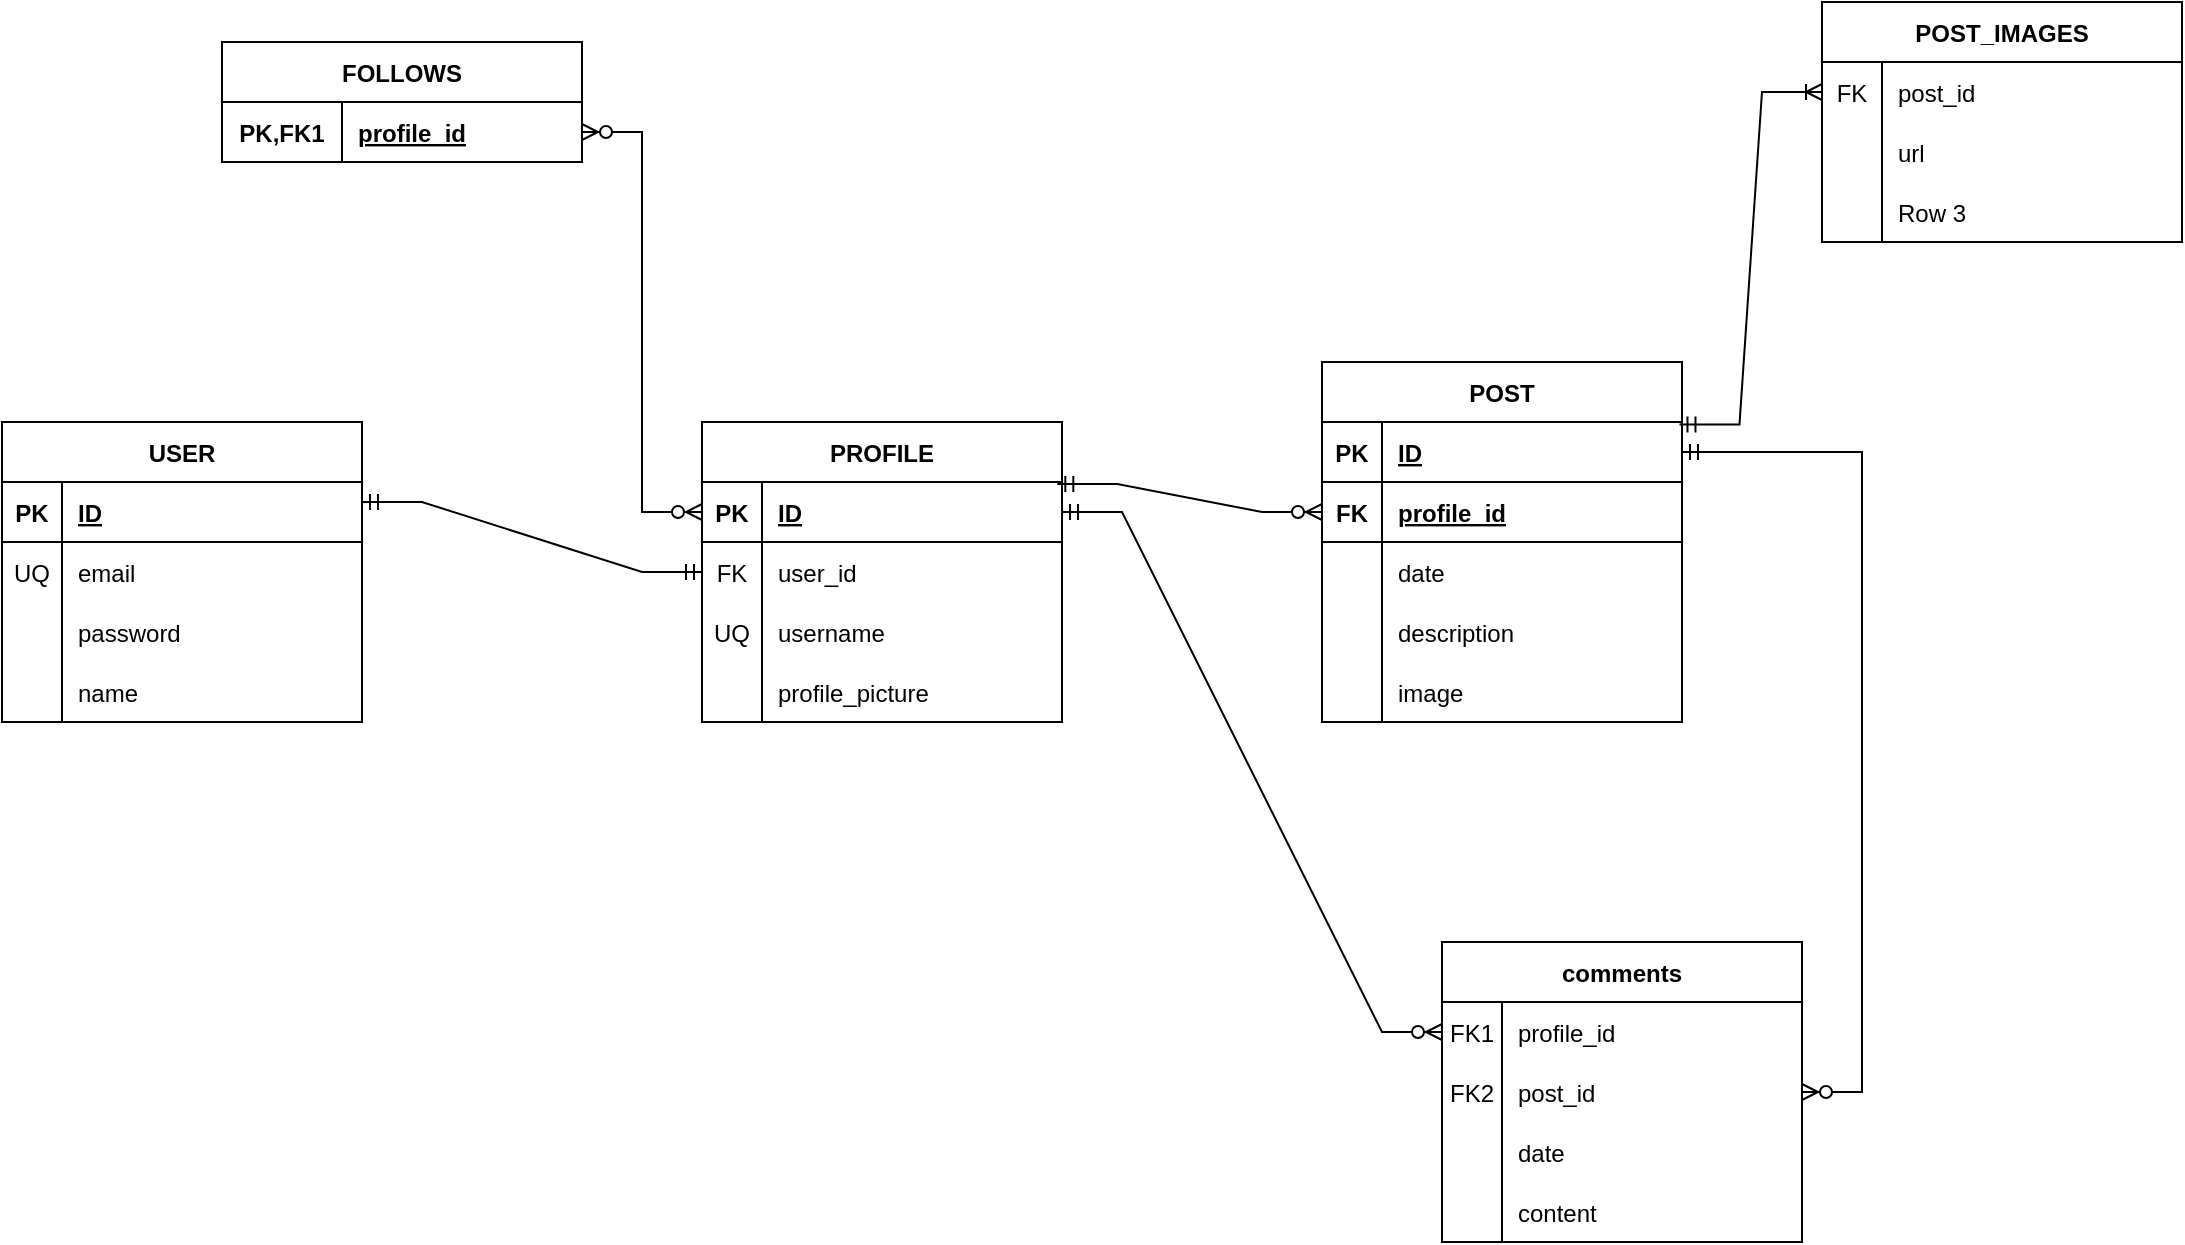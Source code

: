 <mxfile version="20.8.20"><diagram name="Página-1" id="7TtQxZNUrzu4eRuC_tZO"><mxGraphModel dx="1108" dy="1722" grid="1" gridSize="10" guides="1" tooltips="1" connect="1" arrows="1" fold="1" page="1" pageScale="1" pageWidth="827" pageHeight="1169" math="0" shadow="0"><root><mxCell id="0"/><mxCell id="1" parent="0"/><mxCell id="5xZ1aDWS8Q1U3aLEn_Sp-1" value="USER" style="shape=table;startSize=30;container=1;collapsible=1;childLayout=tableLayout;fixedRows=1;rowLines=0;fontStyle=1;align=center;resizeLast=1;" vertex="1" parent="1"><mxGeometry x="30" y="50" width="180" height="150" as="geometry"/></mxCell><mxCell id="5xZ1aDWS8Q1U3aLEn_Sp-2" value="" style="shape=tableRow;horizontal=0;startSize=0;swimlaneHead=0;swimlaneBody=0;fillColor=none;collapsible=0;dropTarget=0;points=[[0,0.5],[1,0.5]];portConstraint=eastwest;top=0;left=0;right=0;bottom=1;" vertex="1" parent="5xZ1aDWS8Q1U3aLEn_Sp-1"><mxGeometry y="30" width="180" height="30" as="geometry"/></mxCell><mxCell id="5xZ1aDWS8Q1U3aLEn_Sp-3" value="PK" style="shape=partialRectangle;connectable=0;fillColor=none;top=0;left=0;bottom=0;right=0;fontStyle=1;overflow=hidden;" vertex="1" parent="5xZ1aDWS8Q1U3aLEn_Sp-2"><mxGeometry width="30" height="30" as="geometry"><mxRectangle width="30" height="30" as="alternateBounds"/></mxGeometry></mxCell><mxCell id="5xZ1aDWS8Q1U3aLEn_Sp-4" value="ID" style="shape=partialRectangle;connectable=0;fillColor=none;top=0;left=0;bottom=0;right=0;align=left;spacingLeft=6;fontStyle=5;overflow=hidden;" vertex="1" parent="5xZ1aDWS8Q1U3aLEn_Sp-2"><mxGeometry x="30" width="150" height="30" as="geometry"><mxRectangle width="150" height="30" as="alternateBounds"/></mxGeometry></mxCell><mxCell id="5xZ1aDWS8Q1U3aLEn_Sp-5" value="" style="shape=tableRow;horizontal=0;startSize=0;swimlaneHead=0;swimlaneBody=0;fillColor=none;collapsible=0;dropTarget=0;points=[[0,0.5],[1,0.5]];portConstraint=eastwest;top=0;left=0;right=0;bottom=0;" vertex="1" parent="5xZ1aDWS8Q1U3aLEn_Sp-1"><mxGeometry y="60" width="180" height="30" as="geometry"/></mxCell><mxCell id="5xZ1aDWS8Q1U3aLEn_Sp-6" value="UQ" style="shape=partialRectangle;connectable=0;fillColor=none;top=0;left=0;bottom=0;right=0;editable=1;overflow=hidden;" vertex="1" parent="5xZ1aDWS8Q1U3aLEn_Sp-5"><mxGeometry width="30" height="30" as="geometry"><mxRectangle width="30" height="30" as="alternateBounds"/></mxGeometry></mxCell><mxCell id="5xZ1aDWS8Q1U3aLEn_Sp-7" value="email" style="shape=partialRectangle;connectable=0;fillColor=none;top=0;left=0;bottom=0;right=0;align=left;spacingLeft=6;overflow=hidden;" vertex="1" parent="5xZ1aDWS8Q1U3aLEn_Sp-5"><mxGeometry x="30" width="150" height="30" as="geometry"><mxRectangle width="150" height="30" as="alternateBounds"/></mxGeometry></mxCell><mxCell id="5xZ1aDWS8Q1U3aLEn_Sp-8" value="" style="shape=tableRow;horizontal=0;startSize=0;swimlaneHead=0;swimlaneBody=0;fillColor=none;collapsible=0;dropTarget=0;points=[[0,0.5],[1,0.5]];portConstraint=eastwest;top=0;left=0;right=0;bottom=0;" vertex="1" parent="5xZ1aDWS8Q1U3aLEn_Sp-1"><mxGeometry y="90" width="180" height="30" as="geometry"/></mxCell><mxCell id="5xZ1aDWS8Q1U3aLEn_Sp-9" value="" style="shape=partialRectangle;connectable=0;fillColor=none;top=0;left=0;bottom=0;right=0;editable=1;overflow=hidden;" vertex="1" parent="5xZ1aDWS8Q1U3aLEn_Sp-8"><mxGeometry width="30" height="30" as="geometry"><mxRectangle width="30" height="30" as="alternateBounds"/></mxGeometry></mxCell><mxCell id="5xZ1aDWS8Q1U3aLEn_Sp-10" value="password" style="shape=partialRectangle;connectable=0;fillColor=none;top=0;left=0;bottom=0;right=0;align=left;spacingLeft=6;overflow=hidden;" vertex="1" parent="5xZ1aDWS8Q1U3aLEn_Sp-8"><mxGeometry x="30" width="150" height="30" as="geometry"><mxRectangle width="150" height="30" as="alternateBounds"/></mxGeometry></mxCell><mxCell id="5xZ1aDWS8Q1U3aLEn_Sp-11" value="" style="shape=tableRow;horizontal=0;startSize=0;swimlaneHead=0;swimlaneBody=0;fillColor=none;collapsible=0;dropTarget=0;points=[[0,0.5],[1,0.5]];portConstraint=eastwest;top=0;left=0;right=0;bottom=0;" vertex="1" parent="5xZ1aDWS8Q1U3aLEn_Sp-1"><mxGeometry y="120" width="180" height="30" as="geometry"/></mxCell><mxCell id="5xZ1aDWS8Q1U3aLEn_Sp-12" value="" style="shape=partialRectangle;connectable=0;fillColor=none;top=0;left=0;bottom=0;right=0;editable=1;overflow=hidden;" vertex="1" parent="5xZ1aDWS8Q1U3aLEn_Sp-11"><mxGeometry width="30" height="30" as="geometry"><mxRectangle width="30" height="30" as="alternateBounds"/></mxGeometry></mxCell><mxCell id="5xZ1aDWS8Q1U3aLEn_Sp-13" value="name" style="shape=partialRectangle;connectable=0;fillColor=none;top=0;left=0;bottom=0;right=0;align=left;spacingLeft=6;overflow=hidden;" vertex="1" parent="5xZ1aDWS8Q1U3aLEn_Sp-11"><mxGeometry x="30" width="150" height="30" as="geometry"><mxRectangle width="150" height="30" as="alternateBounds"/></mxGeometry></mxCell><mxCell id="5xZ1aDWS8Q1U3aLEn_Sp-14" value="PROFILE" style="shape=table;startSize=30;container=1;collapsible=1;childLayout=tableLayout;fixedRows=1;rowLines=0;fontStyle=1;align=center;resizeLast=1;" vertex="1" parent="1"><mxGeometry x="380" y="50" width="180" height="150" as="geometry"/></mxCell><mxCell id="5xZ1aDWS8Q1U3aLEn_Sp-15" value="" style="shape=tableRow;horizontal=0;startSize=0;swimlaneHead=0;swimlaneBody=0;fillColor=none;collapsible=0;dropTarget=0;points=[[0,0.5],[1,0.5]];portConstraint=eastwest;top=0;left=0;right=0;bottom=1;" vertex="1" parent="5xZ1aDWS8Q1U3aLEn_Sp-14"><mxGeometry y="30" width="180" height="30" as="geometry"/></mxCell><mxCell id="5xZ1aDWS8Q1U3aLEn_Sp-16" value="PK" style="shape=partialRectangle;connectable=0;fillColor=none;top=0;left=0;bottom=0;right=0;fontStyle=1;overflow=hidden;" vertex="1" parent="5xZ1aDWS8Q1U3aLEn_Sp-15"><mxGeometry width="30" height="30" as="geometry"><mxRectangle width="30" height="30" as="alternateBounds"/></mxGeometry></mxCell><mxCell id="5xZ1aDWS8Q1U3aLEn_Sp-17" value="ID" style="shape=partialRectangle;connectable=0;fillColor=none;top=0;left=0;bottom=0;right=0;align=left;spacingLeft=6;fontStyle=5;overflow=hidden;" vertex="1" parent="5xZ1aDWS8Q1U3aLEn_Sp-15"><mxGeometry x="30" width="150" height="30" as="geometry"><mxRectangle width="150" height="30" as="alternateBounds"/></mxGeometry></mxCell><mxCell id="5xZ1aDWS8Q1U3aLEn_Sp-24" value="" style="shape=tableRow;horizontal=0;startSize=0;swimlaneHead=0;swimlaneBody=0;fillColor=none;collapsible=0;dropTarget=0;points=[[0,0.5],[1,0.5]];portConstraint=eastwest;top=0;left=0;right=0;bottom=0;" vertex="1" parent="5xZ1aDWS8Q1U3aLEn_Sp-14"><mxGeometry y="60" width="180" height="30" as="geometry"/></mxCell><mxCell id="5xZ1aDWS8Q1U3aLEn_Sp-25" value="FK" style="shape=partialRectangle;connectable=0;fillColor=none;top=0;left=0;bottom=0;right=0;editable=1;overflow=hidden;" vertex="1" parent="5xZ1aDWS8Q1U3aLEn_Sp-24"><mxGeometry width="30" height="30" as="geometry"><mxRectangle width="30" height="30" as="alternateBounds"/></mxGeometry></mxCell><mxCell id="5xZ1aDWS8Q1U3aLEn_Sp-26" value="user_id" style="shape=partialRectangle;connectable=0;fillColor=none;top=0;left=0;bottom=0;right=0;align=left;spacingLeft=6;overflow=hidden;" vertex="1" parent="5xZ1aDWS8Q1U3aLEn_Sp-24"><mxGeometry x="30" width="150" height="30" as="geometry"><mxRectangle width="150" height="30" as="alternateBounds"/></mxGeometry></mxCell><mxCell id="5xZ1aDWS8Q1U3aLEn_Sp-18" value="" style="shape=tableRow;horizontal=0;startSize=0;swimlaneHead=0;swimlaneBody=0;fillColor=none;collapsible=0;dropTarget=0;points=[[0,0.5],[1,0.5]];portConstraint=eastwest;top=0;left=0;right=0;bottom=0;" vertex="1" parent="5xZ1aDWS8Q1U3aLEn_Sp-14"><mxGeometry y="90" width="180" height="30" as="geometry"/></mxCell><mxCell id="5xZ1aDWS8Q1U3aLEn_Sp-19" value="UQ" style="shape=partialRectangle;connectable=0;fillColor=none;top=0;left=0;bottom=0;right=0;editable=1;overflow=hidden;" vertex="1" parent="5xZ1aDWS8Q1U3aLEn_Sp-18"><mxGeometry width="30" height="30" as="geometry"><mxRectangle width="30" height="30" as="alternateBounds"/></mxGeometry></mxCell><mxCell id="5xZ1aDWS8Q1U3aLEn_Sp-20" value="username" style="shape=partialRectangle;connectable=0;fillColor=none;top=0;left=0;bottom=0;right=0;align=left;spacingLeft=6;overflow=hidden;" vertex="1" parent="5xZ1aDWS8Q1U3aLEn_Sp-18"><mxGeometry x="30" width="150" height="30" as="geometry"><mxRectangle width="150" height="30" as="alternateBounds"/></mxGeometry></mxCell><mxCell id="5xZ1aDWS8Q1U3aLEn_Sp-21" value="" style="shape=tableRow;horizontal=0;startSize=0;swimlaneHead=0;swimlaneBody=0;fillColor=none;collapsible=0;dropTarget=0;points=[[0,0.5],[1,0.5]];portConstraint=eastwest;top=0;left=0;right=0;bottom=0;" vertex="1" parent="5xZ1aDWS8Q1U3aLEn_Sp-14"><mxGeometry y="120" width="180" height="30" as="geometry"/></mxCell><mxCell id="5xZ1aDWS8Q1U3aLEn_Sp-22" value="" style="shape=partialRectangle;connectable=0;fillColor=none;top=0;left=0;bottom=0;right=0;editable=1;overflow=hidden;" vertex="1" parent="5xZ1aDWS8Q1U3aLEn_Sp-21"><mxGeometry width="30" height="30" as="geometry"><mxRectangle width="30" height="30" as="alternateBounds"/></mxGeometry></mxCell><mxCell id="5xZ1aDWS8Q1U3aLEn_Sp-23" value="profile_picture" style="shape=partialRectangle;connectable=0;fillColor=none;top=0;left=0;bottom=0;right=0;align=left;spacingLeft=6;overflow=hidden;" vertex="1" parent="5xZ1aDWS8Q1U3aLEn_Sp-21"><mxGeometry x="30" width="150" height="30" as="geometry"><mxRectangle width="150" height="30" as="alternateBounds"/></mxGeometry></mxCell><mxCell id="5xZ1aDWS8Q1U3aLEn_Sp-27" value="POST" style="shape=table;startSize=30;container=1;collapsible=1;childLayout=tableLayout;fixedRows=1;rowLines=0;fontStyle=1;align=center;resizeLast=1;" vertex="1" parent="1"><mxGeometry x="690" y="20" width="180" height="180" as="geometry"/></mxCell><mxCell id="5xZ1aDWS8Q1U3aLEn_Sp-28" value="" style="shape=tableRow;horizontal=0;startSize=0;swimlaneHead=0;swimlaneBody=0;fillColor=none;collapsible=0;dropTarget=0;points=[[0,0.5],[1,0.5]];portConstraint=eastwest;top=0;left=0;right=0;bottom=1;" vertex="1" parent="5xZ1aDWS8Q1U3aLEn_Sp-27"><mxGeometry y="30" width="180" height="30" as="geometry"/></mxCell><mxCell id="5xZ1aDWS8Q1U3aLEn_Sp-29" value="PK" style="shape=partialRectangle;connectable=0;fillColor=none;top=0;left=0;bottom=0;right=0;fontStyle=1;overflow=hidden;" vertex="1" parent="5xZ1aDWS8Q1U3aLEn_Sp-28"><mxGeometry width="30" height="30" as="geometry"><mxRectangle width="30" height="30" as="alternateBounds"/></mxGeometry></mxCell><mxCell id="5xZ1aDWS8Q1U3aLEn_Sp-30" value="ID" style="shape=partialRectangle;connectable=0;fillColor=none;top=0;left=0;bottom=0;right=0;align=left;spacingLeft=6;fontStyle=5;overflow=hidden;" vertex="1" parent="5xZ1aDWS8Q1U3aLEn_Sp-28"><mxGeometry x="30" width="150" height="30" as="geometry"><mxRectangle width="150" height="30" as="alternateBounds"/></mxGeometry></mxCell><mxCell id="5xZ1aDWS8Q1U3aLEn_Sp-41" style="shape=tableRow;horizontal=0;startSize=0;swimlaneHead=0;swimlaneBody=0;fillColor=none;collapsible=0;dropTarget=0;points=[[0,0.5],[1,0.5]];portConstraint=eastwest;top=0;left=0;right=0;bottom=1;" vertex="1" parent="5xZ1aDWS8Q1U3aLEn_Sp-27"><mxGeometry y="60" width="180" height="30" as="geometry"/></mxCell><mxCell id="5xZ1aDWS8Q1U3aLEn_Sp-42" value="FK" style="shape=partialRectangle;connectable=0;fillColor=none;top=0;left=0;bottom=0;right=0;fontStyle=1;overflow=hidden;" vertex="1" parent="5xZ1aDWS8Q1U3aLEn_Sp-41"><mxGeometry width="30" height="30" as="geometry"><mxRectangle width="30" height="30" as="alternateBounds"/></mxGeometry></mxCell><mxCell id="5xZ1aDWS8Q1U3aLEn_Sp-43" value="profile_id" style="shape=partialRectangle;connectable=0;fillColor=none;top=0;left=0;bottom=0;right=0;align=left;spacingLeft=6;fontStyle=5;overflow=hidden;" vertex="1" parent="5xZ1aDWS8Q1U3aLEn_Sp-41"><mxGeometry x="30" width="150" height="30" as="geometry"><mxRectangle width="150" height="30" as="alternateBounds"/></mxGeometry></mxCell><mxCell id="5xZ1aDWS8Q1U3aLEn_Sp-31" value="" style="shape=tableRow;horizontal=0;startSize=0;swimlaneHead=0;swimlaneBody=0;fillColor=none;collapsible=0;dropTarget=0;points=[[0,0.5],[1,0.5]];portConstraint=eastwest;top=0;left=0;right=0;bottom=0;" vertex="1" parent="5xZ1aDWS8Q1U3aLEn_Sp-27"><mxGeometry y="90" width="180" height="30" as="geometry"/></mxCell><mxCell id="5xZ1aDWS8Q1U3aLEn_Sp-32" value="" style="shape=partialRectangle;connectable=0;fillColor=none;top=0;left=0;bottom=0;right=0;editable=1;overflow=hidden;" vertex="1" parent="5xZ1aDWS8Q1U3aLEn_Sp-31"><mxGeometry width="30" height="30" as="geometry"><mxRectangle width="30" height="30" as="alternateBounds"/></mxGeometry></mxCell><mxCell id="5xZ1aDWS8Q1U3aLEn_Sp-33" value="date" style="shape=partialRectangle;connectable=0;fillColor=none;top=0;left=0;bottom=0;right=0;align=left;spacingLeft=6;overflow=hidden;" vertex="1" parent="5xZ1aDWS8Q1U3aLEn_Sp-31"><mxGeometry x="30" width="150" height="30" as="geometry"><mxRectangle width="150" height="30" as="alternateBounds"/></mxGeometry></mxCell><mxCell id="5xZ1aDWS8Q1U3aLEn_Sp-34" value="" style="shape=tableRow;horizontal=0;startSize=0;swimlaneHead=0;swimlaneBody=0;fillColor=none;collapsible=0;dropTarget=0;points=[[0,0.5],[1,0.5]];portConstraint=eastwest;top=0;left=0;right=0;bottom=0;" vertex="1" parent="5xZ1aDWS8Q1U3aLEn_Sp-27"><mxGeometry y="120" width="180" height="30" as="geometry"/></mxCell><mxCell id="5xZ1aDWS8Q1U3aLEn_Sp-35" value="" style="shape=partialRectangle;connectable=0;fillColor=none;top=0;left=0;bottom=0;right=0;editable=1;overflow=hidden;" vertex="1" parent="5xZ1aDWS8Q1U3aLEn_Sp-34"><mxGeometry width="30" height="30" as="geometry"><mxRectangle width="30" height="30" as="alternateBounds"/></mxGeometry></mxCell><mxCell id="5xZ1aDWS8Q1U3aLEn_Sp-36" value="description" style="shape=partialRectangle;connectable=0;fillColor=none;top=0;left=0;bottom=0;right=0;align=left;spacingLeft=6;overflow=hidden;" vertex="1" parent="5xZ1aDWS8Q1U3aLEn_Sp-34"><mxGeometry x="30" width="150" height="30" as="geometry"><mxRectangle width="150" height="30" as="alternateBounds"/></mxGeometry></mxCell><mxCell id="5xZ1aDWS8Q1U3aLEn_Sp-37" value="" style="shape=tableRow;horizontal=0;startSize=0;swimlaneHead=0;swimlaneBody=0;fillColor=none;collapsible=0;dropTarget=0;points=[[0,0.5],[1,0.5]];portConstraint=eastwest;top=0;left=0;right=0;bottom=0;" vertex="1" parent="5xZ1aDWS8Q1U3aLEn_Sp-27"><mxGeometry y="150" width="180" height="30" as="geometry"/></mxCell><mxCell id="5xZ1aDWS8Q1U3aLEn_Sp-38" value="" style="shape=partialRectangle;connectable=0;fillColor=none;top=0;left=0;bottom=0;right=0;editable=1;overflow=hidden;" vertex="1" parent="5xZ1aDWS8Q1U3aLEn_Sp-37"><mxGeometry width="30" height="30" as="geometry"><mxRectangle width="30" height="30" as="alternateBounds"/></mxGeometry></mxCell><mxCell id="5xZ1aDWS8Q1U3aLEn_Sp-39" value="image" style="shape=partialRectangle;connectable=0;fillColor=none;top=0;left=0;bottom=0;right=0;align=left;spacingLeft=6;overflow=hidden;" vertex="1" parent="5xZ1aDWS8Q1U3aLEn_Sp-37"><mxGeometry x="30" width="150" height="30" as="geometry"><mxRectangle width="150" height="30" as="alternateBounds"/></mxGeometry></mxCell><mxCell id="5xZ1aDWS8Q1U3aLEn_Sp-40" value="" style="edgeStyle=entityRelationEdgeStyle;fontSize=12;html=1;endArrow=ERmandOne;startArrow=ERmandOne;rounded=0;entryX=0;entryY=0.5;entryDx=0;entryDy=0;" edge="1" parent="1" target="5xZ1aDWS8Q1U3aLEn_Sp-24"><mxGeometry width="100" height="100" relative="1" as="geometry"><mxPoint x="210" y="90" as="sourcePoint"/><mxPoint x="310" y="-10" as="targetPoint"/></mxGeometry></mxCell><mxCell id="5xZ1aDWS8Q1U3aLEn_Sp-46" value="comments" style="shape=table;startSize=30;container=1;collapsible=1;childLayout=tableLayout;fixedRows=1;rowLines=0;fontStyle=1;align=center;resizeLast=1;" vertex="1" parent="1"><mxGeometry x="750" y="310" width="180" height="150" as="geometry"/></mxCell><mxCell id="5xZ1aDWS8Q1U3aLEn_Sp-50" value="" style="shape=tableRow;horizontal=0;startSize=0;swimlaneHead=0;swimlaneBody=0;fillColor=none;collapsible=0;dropTarget=0;points=[[0,0.5],[1,0.5]];portConstraint=eastwest;top=0;left=0;right=0;bottom=0;" vertex="1" parent="5xZ1aDWS8Q1U3aLEn_Sp-46"><mxGeometry y="30" width="180" height="30" as="geometry"/></mxCell><mxCell id="5xZ1aDWS8Q1U3aLEn_Sp-51" value="FK1" style="shape=partialRectangle;connectable=0;fillColor=none;top=0;left=0;bottom=0;right=0;editable=1;overflow=hidden;" vertex="1" parent="5xZ1aDWS8Q1U3aLEn_Sp-50"><mxGeometry width="30" height="30" as="geometry"><mxRectangle width="30" height="30" as="alternateBounds"/></mxGeometry></mxCell><mxCell id="5xZ1aDWS8Q1U3aLEn_Sp-52" value="profile_id" style="shape=partialRectangle;connectable=0;fillColor=none;top=0;left=0;bottom=0;right=0;align=left;spacingLeft=6;overflow=hidden;" vertex="1" parent="5xZ1aDWS8Q1U3aLEn_Sp-50"><mxGeometry x="30" width="150" height="30" as="geometry"><mxRectangle width="150" height="30" as="alternateBounds"/></mxGeometry></mxCell><mxCell id="5xZ1aDWS8Q1U3aLEn_Sp-59" style="shape=tableRow;horizontal=0;startSize=0;swimlaneHead=0;swimlaneBody=0;fillColor=none;collapsible=0;dropTarget=0;points=[[0,0.5],[1,0.5]];portConstraint=eastwest;top=0;left=0;right=0;bottom=0;" vertex="1" parent="5xZ1aDWS8Q1U3aLEn_Sp-46"><mxGeometry y="60" width="180" height="30" as="geometry"/></mxCell><mxCell id="5xZ1aDWS8Q1U3aLEn_Sp-60" value="FK2" style="shape=partialRectangle;connectable=0;fillColor=none;top=0;left=0;bottom=0;right=0;editable=1;overflow=hidden;" vertex="1" parent="5xZ1aDWS8Q1U3aLEn_Sp-59"><mxGeometry width="30" height="30" as="geometry"><mxRectangle width="30" height="30" as="alternateBounds"/></mxGeometry></mxCell><mxCell id="5xZ1aDWS8Q1U3aLEn_Sp-61" value="post_id" style="shape=partialRectangle;connectable=0;fillColor=none;top=0;left=0;bottom=0;right=0;align=left;spacingLeft=6;overflow=hidden;" vertex="1" parent="5xZ1aDWS8Q1U3aLEn_Sp-59"><mxGeometry x="30" width="150" height="30" as="geometry"><mxRectangle width="150" height="30" as="alternateBounds"/></mxGeometry></mxCell><mxCell id="5xZ1aDWS8Q1U3aLEn_Sp-53" value="" style="shape=tableRow;horizontal=0;startSize=0;swimlaneHead=0;swimlaneBody=0;fillColor=none;collapsible=0;dropTarget=0;points=[[0,0.5],[1,0.5]];portConstraint=eastwest;top=0;left=0;right=0;bottom=0;" vertex="1" parent="5xZ1aDWS8Q1U3aLEn_Sp-46"><mxGeometry y="90" width="180" height="30" as="geometry"/></mxCell><mxCell id="5xZ1aDWS8Q1U3aLEn_Sp-54" value="" style="shape=partialRectangle;connectable=0;fillColor=none;top=0;left=0;bottom=0;right=0;editable=1;overflow=hidden;" vertex="1" parent="5xZ1aDWS8Q1U3aLEn_Sp-53"><mxGeometry width="30" height="30" as="geometry"><mxRectangle width="30" height="30" as="alternateBounds"/></mxGeometry></mxCell><mxCell id="5xZ1aDWS8Q1U3aLEn_Sp-55" value="date" style="shape=partialRectangle;connectable=0;fillColor=none;top=0;left=0;bottom=0;right=0;align=left;spacingLeft=6;overflow=hidden;" vertex="1" parent="5xZ1aDWS8Q1U3aLEn_Sp-53"><mxGeometry x="30" width="150" height="30" as="geometry"><mxRectangle width="150" height="30" as="alternateBounds"/></mxGeometry></mxCell><mxCell id="5xZ1aDWS8Q1U3aLEn_Sp-56" value="" style="shape=tableRow;horizontal=0;startSize=0;swimlaneHead=0;swimlaneBody=0;fillColor=none;collapsible=0;dropTarget=0;points=[[0,0.5],[1,0.5]];portConstraint=eastwest;top=0;left=0;right=0;bottom=0;" vertex="1" parent="5xZ1aDWS8Q1U3aLEn_Sp-46"><mxGeometry y="120" width="180" height="30" as="geometry"/></mxCell><mxCell id="5xZ1aDWS8Q1U3aLEn_Sp-57" value="" style="shape=partialRectangle;connectable=0;fillColor=none;top=0;left=0;bottom=0;right=0;editable=1;overflow=hidden;" vertex="1" parent="5xZ1aDWS8Q1U3aLEn_Sp-56"><mxGeometry width="30" height="30" as="geometry"><mxRectangle width="30" height="30" as="alternateBounds"/></mxGeometry></mxCell><mxCell id="5xZ1aDWS8Q1U3aLEn_Sp-58" value="content" style="shape=partialRectangle;connectable=0;fillColor=none;top=0;left=0;bottom=0;right=0;align=left;spacingLeft=6;overflow=hidden;" vertex="1" parent="5xZ1aDWS8Q1U3aLEn_Sp-56"><mxGeometry x="30" width="150" height="30" as="geometry"><mxRectangle width="150" height="30" as="alternateBounds"/></mxGeometry></mxCell><mxCell id="5xZ1aDWS8Q1U3aLEn_Sp-65" value="" style="edgeStyle=entityRelationEdgeStyle;fontSize=12;html=1;endArrow=ERzeroToMany;startArrow=ERmandOne;rounded=0;entryX=0;entryY=0.5;entryDx=0;entryDy=0;exitX=0.987;exitY=0.033;exitDx=0;exitDy=0;exitPerimeter=0;" edge="1" parent="1" source="5xZ1aDWS8Q1U3aLEn_Sp-15"><mxGeometry width="100" height="100" relative="1" as="geometry"><mxPoint x="560" y="95" as="sourcePoint"/><mxPoint x="690" y="95" as="targetPoint"/></mxGeometry></mxCell><mxCell id="5xZ1aDWS8Q1U3aLEn_Sp-66" value="" style="edgeStyle=entityRelationEdgeStyle;fontSize=12;html=1;endArrow=ERzeroToMany;startArrow=ERmandOne;rounded=0;exitX=1;exitY=0.5;exitDx=0;exitDy=0;entryX=0;entryY=0.5;entryDx=0;entryDy=0;" edge="1" parent="1" source="5xZ1aDWS8Q1U3aLEn_Sp-15" target="5xZ1aDWS8Q1U3aLEn_Sp-50"><mxGeometry width="100" height="100" relative="1" as="geometry"><mxPoint x="250" y="310" as="sourcePoint"/><mxPoint x="350" y="210" as="targetPoint"/></mxGeometry></mxCell><mxCell id="5xZ1aDWS8Q1U3aLEn_Sp-67" value="" style="edgeStyle=entityRelationEdgeStyle;fontSize=12;html=1;endArrow=ERzeroToMany;startArrow=ERmandOne;rounded=0;exitX=1;exitY=0.5;exitDx=0;exitDy=0;" edge="1" parent="1" source="5xZ1aDWS8Q1U3aLEn_Sp-28" target="5xZ1aDWS8Q1U3aLEn_Sp-59"><mxGeometry width="100" height="100" relative="1" as="geometry"><mxPoint x="690" y="310" as="sourcePoint"/><mxPoint x="790" y="210" as="targetPoint"/></mxGeometry></mxCell><mxCell id="5xZ1aDWS8Q1U3aLEn_Sp-68" value="FOLLOWS" style="shape=table;startSize=30;container=1;collapsible=1;childLayout=tableLayout;fixedRows=1;rowLines=0;fontStyle=1;align=center;resizeLast=1;" vertex="1" parent="1"><mxGeometry x="140" y="-140" width="180" height="60" as="geometry"/></mxCell><mxCell id="5xZ1aDWS8Q1U3aLEn_Sp-69" value="" style="shape=tableRow;horizontal=0;startSize=0;swimlaneHead=0;swimlaneBody=0;fillColor=none;collapsible=0;dropTarget=0;points=[[0,0.5],[1,0.5]];portConstraint=eastwest;top=0;left=0;right=0;bottom=0;" vertex="1" parent="5xZ1aDWS8Q1U3aLEn_Sp-68"><mxGeometry y="30" width="180" height="30" as="geometry"/></mxCell><mxCell id="5xZ1aDWS8Q1U3aLEn_Sp-70" value="PK,FK1" style="shape=partialRectangle;connectable=0;fillColor=none;top=0;left=0;bottom=0;right=0;fontStyle=1;overflow=hidden;" vertex="1" parent="5xZ1aDWS8Q1U3aLEn_Sp-69"><mxGeometry width="60" height="30" as="geometry"><mxRectangle width="60" height="30" as="alternateBounds"/></mxGeometry></mxCell><mxCell id="5xZ1aDWS8Q1U3aLEn_Sp-71" value="profile_id" style="shape=partialRectangle;connectable=0;fillColor=none;top=0;left=0;bottom=0;right=0;align=left;spacingLeft=6;fontStyle=5;overflow=hidden;" vertex="1" parent="5xZ1aDWS8Q1U3aLEn_Sp-69"><mxGeometry x="60" width="120" height="30" as="geometry"><mxRectangle width="120" height="30" as="alternateBounds"/></mxGeometry></mxCell><mxCell id="5xZ1aDWS8Q1U3aLEn_Sp-81" value="" style="edgeStyle=entityRelationEdgeStyle;fontSize=12;html=1;endArrow=ERzeroToMany;endFill=1;startArrow=ERzeroToMany;rounded=0;entryX=0;entryY=0.5;entryDx=0;entryDy=0;exitX=1;exitY=0.5;exitDx=0;exitDy=0;" edge="1" parent="1" source="5xZ1aDWS8Q1U3aLEn_Sp-69" target="5xZ1aDWS8Q1U3aLEn_Sp-15"><mxGeometry width="100" height="100" relative="1" as="geometry"><mxPoint x="260" y="-100" as="sourcePoint"/><mxPoint x="370" y="-90" as="targetPoint"/></mxGeometry></mxCell><mxCell id="5xZ1aDWS8Q1U3aLEn_Sp-82" value="POST_IMAGES" style="shape=table;startSize=30;container=1;collapsible=1;childLayout=tableLayout;fixedRows=1;rowLines=0;fontStyle=1;align=center;resizeLast=1;" vertex="1" parent="1"><mxGeometry x="940" y="-160" width="180" height="120" as="geometry"/></mxCell><mxCell id="5xZ1aDWS8Q1U3aLEn_Sp-86" value="" style="shape=tableRow;horizontal=0;startSize=0;swimlaneHead=0;swimlaneBody=0;fillColor=none;collapsible=0;dropTarget=0;points=[[0,0.5],[1,0.5]];portConstraint=eastwest;top=0;left=0;right=0;bottom=0;" vertex="1" parent="5xZ1aDWS8Q1U3aLEn_Sp-82"><mxGeometry y="30" width="180" height="30" as="geometry"/></mxCell><mxCell id="5xZ1aDWS8Q1U3aLEn_Sp-87" value="FK" style="shape=partialRectangle;connectable=0;fillColor=none;top=0;left=0;bottom=0;right=0;editable=1;overflow=hidden;" vertex="1" parent="5xZ1aDWS8Q1U3aLEn_Sp-86"><mxGeometry width="30" height="30" as="geometry"><mxRectangle width="30" height="30" as="alternateBounds"/></mxGeometry></mxCell><mxCell id="5xZ1aDWS8Q1U3aLEn_Sp-88" value="post_id" style="shape=partialRectangle;connectable=0;fillColor=none;top=0;left=0;bottom=0;right=0;align=left;spacingLeft=6;overflow=hidden;" vertex="1" parent="5xZ1aDWS8Q1U3aLEn_Sp-86"><mxGeometry x="30" width="150" height="30" as="geometry"><mxRectangle width="150" height="30" as="alternateBounds"/></mxGeometry></mxCell><mxCell id="5xZ1aDWS8Q1U3aLEn_Sp-89" value="" style="shape=tableRow;horizontal=0;startSize=0;swimlaneHead=0;swimlaneBody=0;fillColor=none;collapsible=0;dropTarget=0;points=[[0,0.5],[1,0.5]];portConstraint=eastwest;top=0;left=0;right=0;bottom=0;" vertex="1" parent="5xZ1aDWS8Q1U3aLEn_Sp-82"><mxGeometry y="60" width="180" height="30" as="geometry"/></mxCell><mxCell id="5xZ1aDWS8Q1U3aLEn_Sp-90" value="" style="shape=partialRectangle;connectable=0;fillColor=none;top=0;left=0;bottom=0;right=0;editable=1;overflow=hidden;" vertex="1" parent="5xZ1aDWS8Q1U3aLEn_Sp-89"><mxGeometry width="30" height="30" as="geometry"><mxRectangle width="30" height="30" as="alternateBounds"/></mxGeometry></mxCell><mxCell id="5xZ1aDWS8Q1U3aLEn_Sp-91" value="url" style="shape=partialRectangle;connectable=0;fillColor=none;top=0;left=0;bottom=0;right=0;align=left;spacingLeft=6;overflow=hidden;" vertex="1" parent="5xZ1aDWS8Q1U3aLEn_Sp-89"><mxGeometry x="30" width="150" height="30" as="geometry"><mxRectangle width="150" height="30" as="alternateBounds"/></mxGeometry></mxCell><mxCell id="5xZ1aDWS8Q1U3aLEn_Sp-92" value="" style="shape=tableRow;horizontal=0;startSize=0;swimlaneHead=0;swimlaneBody=0;fillColor=none;collapsible=0;dropTarget=0;points=[[0,0.5],[1,0.5]];portConstraint=eastwest;top=0;left=0;right=0;bottom=0;" vertex="1" parent="5xZ1aDWS8Q1U3aLEn_Sp-82"><mxGeometry y="90" width="180" height="30" as="geometry"/></mxCell><mxCell id="5xZ1aDWS8Q1U3aLEn_Sp-93" value="" style="shape=partialRectangle;connectable=0;fillColor=none;top=0;left=0;bottom=0;right=0;editable=1;overflow=hidden;" vertex="1" parent="5xZ1aDWS8Q1U3aLEn_Sp-92"><mxGeometry width="30" height="30" as="geometry"><mxRectangle width="30" height="30" as="alternateBounds"/></mxGeometry></mxCell><mxCell id="5xZ1aDWS8Q1U3aLEn_Sp-94" value="Row 3" style="shape=partialRectangle;connectable=0;fillColor=none;top=0;left=0;bottom=0;right=0;align=left;spacingLeft=6;overflow=hidden;" vertex="1" parent="5xZ1aDWS8Q1U3aLEn_Sp-92"><mxGeometry x="30" width="150" height="30" as="geometry"><mxRectangle width="150" height="30" as="alternateBounds"/></mxGeometry></mxCell><mxCell id="5xZ1aDWS8Q1U3aLEn_Sp-95" value="" style="edgeStyle=entityRelationEdgeStyle;fontSize=12;html=1;endArrow=ERoneToMany;startArrow=ERmandOne;rounded=0;exitX=0.993;exitY=0.04;exitDx=0;exitDy=0;exitPerimeter=0;entryX=0;entryY=0.5;entryDx=0;entryDy=0;" edge="1" parent="1" source="5xZ1aDWS8Q1U3aLEn_Sp-28" target="5xZ1aDWS8Q1U3aLEn_Sp-86"><mxGeometry width="100" height="100" relative="1" as="geometry"><mxPoint x="840" y="10" as="sourcePoint"/><mxPoint x="940" y="-90" as="targetPoint"/></mxGeometry></mxCell></root></mxGraphModel></diagram></mxfile>